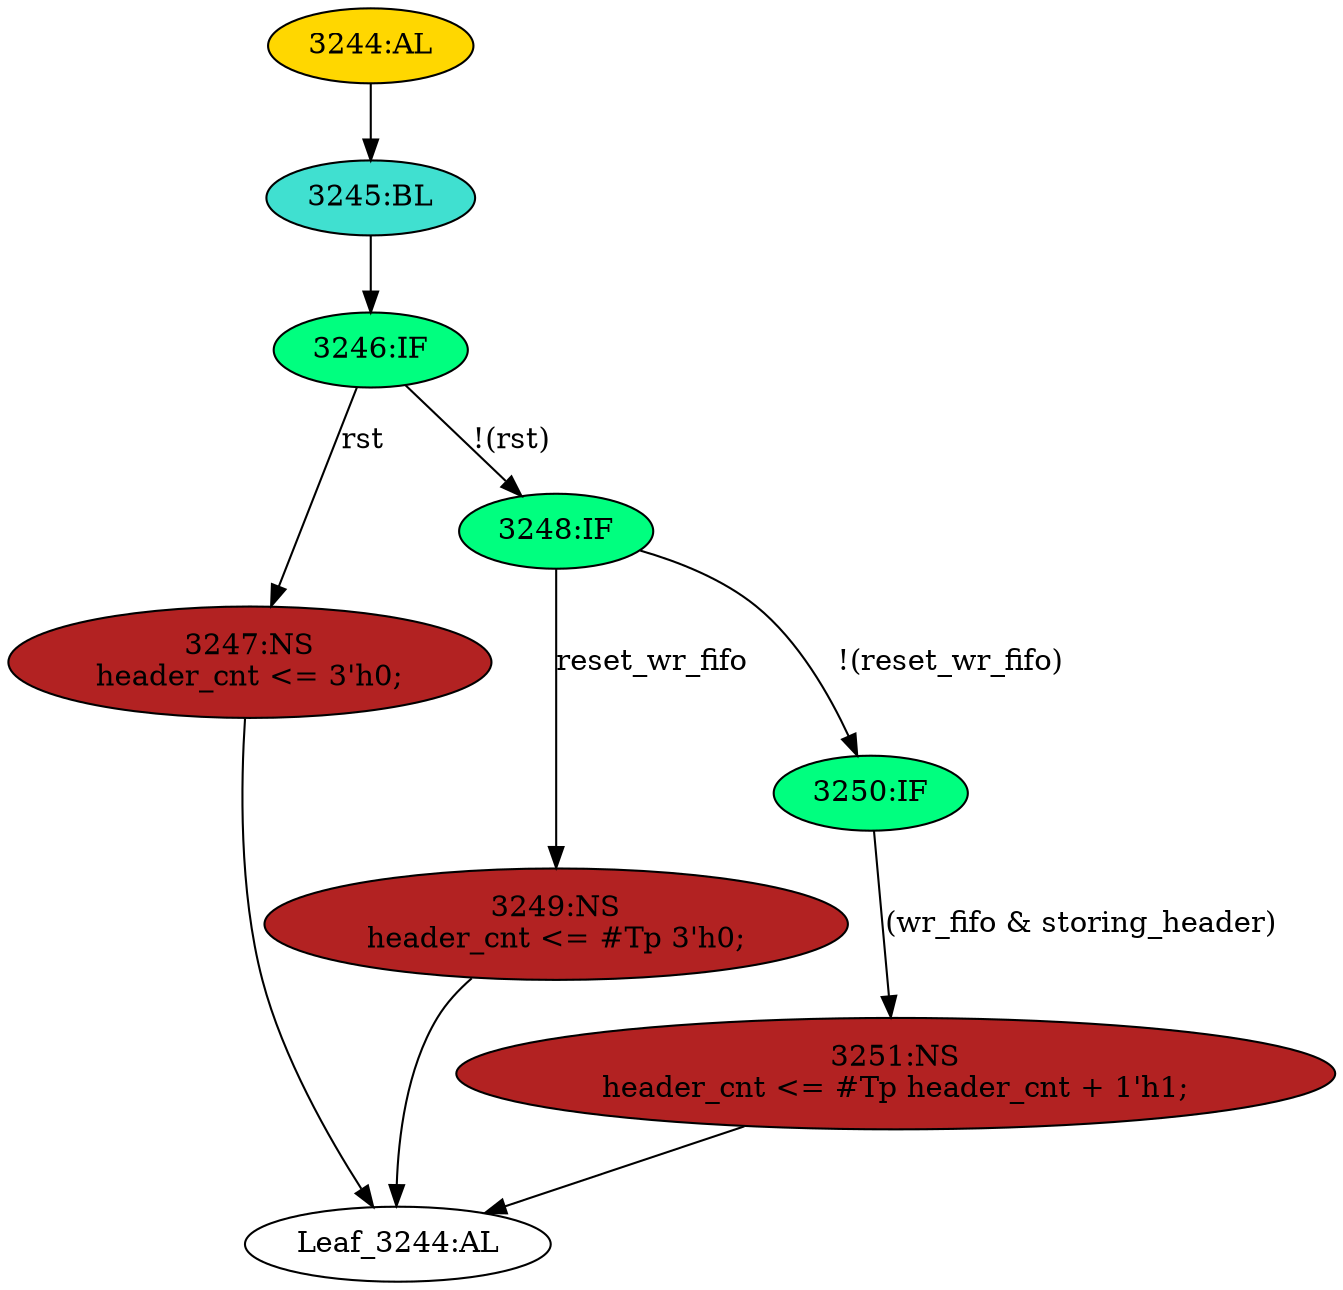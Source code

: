 strict digraph "" {
	node [label="\N"];
	"3246:IF"	 [ast="<pyverilog.vparser.ast.IfStatement object at 0x7f44f6945e50>",
		fillcolor=springgreen,
		label="3246:IF",
		statements="[]",
		style=filled,
		typ=IfStatement];
	"3247:NS"	 [ast="<pyverilog.vparser.ast.NonblockingSubstitution object at 0x7f44f69534d0>",
		fillcolor=firebrick,
		label="3247:NS
header_cnt <= 3'h0;",
		statements="[<pyverilog.vparser.ast.NonblockingSubstitution object at 0x7f44f69534d0>]",
		style=filled,
		typ=NonblockingSubstitution];
	"3246:IF" -> "3247:NS"	 [cond="['rst']",
		label=rst,
		lineno=3246];
	"3248:IF"	 [ast="<pyverilog.vparser.ast.IfStatement object at 0x7f44f6945e90>",
		fillcolor=springgreen,
		label="3248:IF",
		statements="[]",
		style=filled,
		typ=IfStatement];
	"3246:IF" -> "3248:IF"	 [cond="['rst']",
		label="!(rst)",
		lineno=3246];
	"3245:BL"	 [ast="<pyverilog.vparser.ast.Block object at 0x7f44f6945e10>",
		fillcolor=turquoise,
		label="3245:BL",
		statements="[]",
		style=filled,
		typ=Block];
	"3245:BL" -> "3246:IF"	 [cond="[]",
		lineno=None];
	"Leaf_3244:AL"	 [def_var="['header_cnt']",
		label="Leaf_3244:AL"];
	"3247:NS" -> "Leaf_3244:AL"	 [cond="[]",
		lineno=None];
	"3249:NS"	 [ast="<pyverilog.vparser.ast.NonblockingSubstitution object at 0x7f44f6953290>",
		fillcolor=firebrick,
		label="3249:NS
header_cnt <= #Tp 3'h0;",
		statements="[<pyverilog.vparser.ast.NonblockingSubstitution object at 0x7f44f6953290>]",
		style=filled,
		typ=NonblockingSubstitution];
	"3248:IF" -> "3249:NS"	 [cond="['reset_wr_fifo']",
		label=reset_wr_fifo,
		lineno=3248];
	"3250:IF"	 [ast="<pyverilog.vparser.ast.IfStatement object at 0x7f44f6945ed0>",
		fillcolor=springgreen,
		label="3250:IF",
		statements="[]",
		style=filled,
		typ=IfStatement];
	"3248:IF" -> "3250:IF"	 [cond="['reset_wr_fifo']",
		label="!(reset_wr_fifo)",
		lineno=3248];
	"3249:NS" -> "Leaf_3244:AL"	 [cond="[]",
		lineno=None];
	"3251:NS"	 [ast="<pyverilog.vparser.ast.NonblockingSubstitution object at 0x7f44f6945f10>",
		fillcolor=firebrick,
		label="3251:NS
header_cnt <= #Tp header_cnt + 1'h1;",
		statements="[<pyverilog.vparser.ast.NonblockingSubstitution object at 0x7f44f6945f10>]",
		style=filled,
		typ=NonblockingSubstitution];
	"3250:IF" -> "3251:NS"	 [cond="['wr_fifo', 'storing_header']",
		label="(wr_fifo & storing_header)",
		lineno=3250];
	"3244:AL"	 [ast="<pyverilog.vparser.ast.Always object at 0x7f44f6953690>",
		clk_sens=True,
		fillcolor=gold,
		label="3244:AL",
		sens="['clk', 'rst']",
		statements="[]",
		style=filled,
		typ=Always,
		use_var="['rst', 'wr_fifo', 'storing_header', 'reset_wr_fifo', 'header_cnt']"];
	"3244:AL" -> "3245:BL"	 [cond="[]",
		lineno=None];
	"3251:NS" -> "Leaf_3244:AL"	 [cond="[]",
		lineno=None];
}
